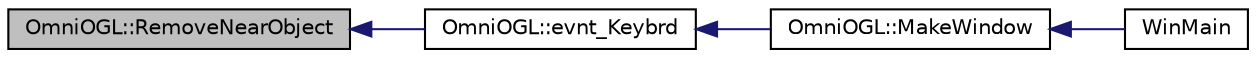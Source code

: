 digraph "OmniOGL::RemoveNearObject"
{
  edge [fontname="Helvetica",fontsize="10",labelfontname="Helvetica",labelfontsize="10"];
  node [fontname="Helvetica",fontsize="10",shape=record];
  rankdir="LR";
  Node1 [label="OmniOGL::RemoveNearObject",height=0.2,width=0.4,color="black", fillcolor="grey75", style="filled" fontcolor="black"];
  Node1 -> Node2 [dir="back",color="midnightblue",fontsize="10",style="solid",fontname="Helvetica"];
  Node2 [label="OmniOGL::evnt_Keybrd",height=0.2,width=0.4,color="black", fillcolor="white", style="filled",URL="$namespace_omni_o_g_l.html#a9a2525b1056458096e98c5608ed2f904"];
  Node2 -> Node3 [dir="back",color="midnightblue",fontsize="10",style="solid",fontname="Helvetica"];
  Node3 [label="OmniOGL::MakeWindow",height=0.2,width=0.4,color="black", fillcolor="white", style="filled",URL="$namespace_omni_o_g_l.html#a03177ea10e60c8e0edb883425d0f84a4"];
  Node3 -> Node4 [dir="back",color="midnightblue",fontsize="10",style="solid",fontname="Helvetica"];
  Node4 [label="WinMain",height=0.2,width=0.4,color="black", fillcolor="white", style="filled",URL="$_small_o_g_l_8cpp.html#a66e65252a6985e382838442f280f46ba"];
}

